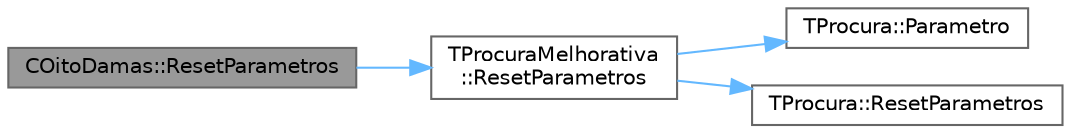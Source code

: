 digraph "COitoDamas::ResetParametros"
{
 // LATEX_PDF_SIZE
  bgcolor="transparent";
  edge [fontname=Helvetica,fontsize=10,labelfontname=Helvetica,labelfontsize=10];
  node [fontname=Helvetica,fontsize=10,shape=box,height=0.2,width=0.4];
  rankdir="LR";
  Node1 [id="Node000001",label="COitoDamas::ResetParametros",height=0.2,width=0.4,color="gray40", fillcolor="grey60", style="filled", fontcolor="black",tooltip="Inicializa os parametros, indicadores e instâncias."];
  Node1 -> Node2 [id="edge1_Node000001_Node000002",color="steelblue1",style="solid",tooltip=" "];
  Node2 [id="Node000002",label="TProcuraMelhorativa\l::ResetParametros",height=0.2,width=0.4,color="grey40", fillcolor="white", style="filled",URL="$classTProcuraMelhorativa.html#ad52a9ac59f07587d70dc696c0648fe62",tooltip="Inicializa os parametros, indicadores e instâncias."];
  Node2 -> Node3 [id="edge2_Node000002_Node000003",color="steelblue1",style="solid",tooltip=" "];
  Node3 [id="Node000003",label="TProcura::Parametro",height=0.2,width=0.4,color="grey40", fillcolor="white", style="filled",URL="$classTProcura.html#a0e9e692f29af8a5d5279a8647c800437",tooltip=" "];
  Node2 -> Node4 [id="edge3_Node000002_Node000004",color="steelblue1",style="solid",tooltip=" "];
  Node4 [id="Node000004",label="TProcura::ResetParametros",height=0.2,width=0.4,color="grey40", fillcolor="white", style="filled",URL="$classTProcura.html#a6b870a79b10bf2523bdb37c4b06bb871",tooltip="Inicializa os parametros, indicadores e instâncias."];
}
